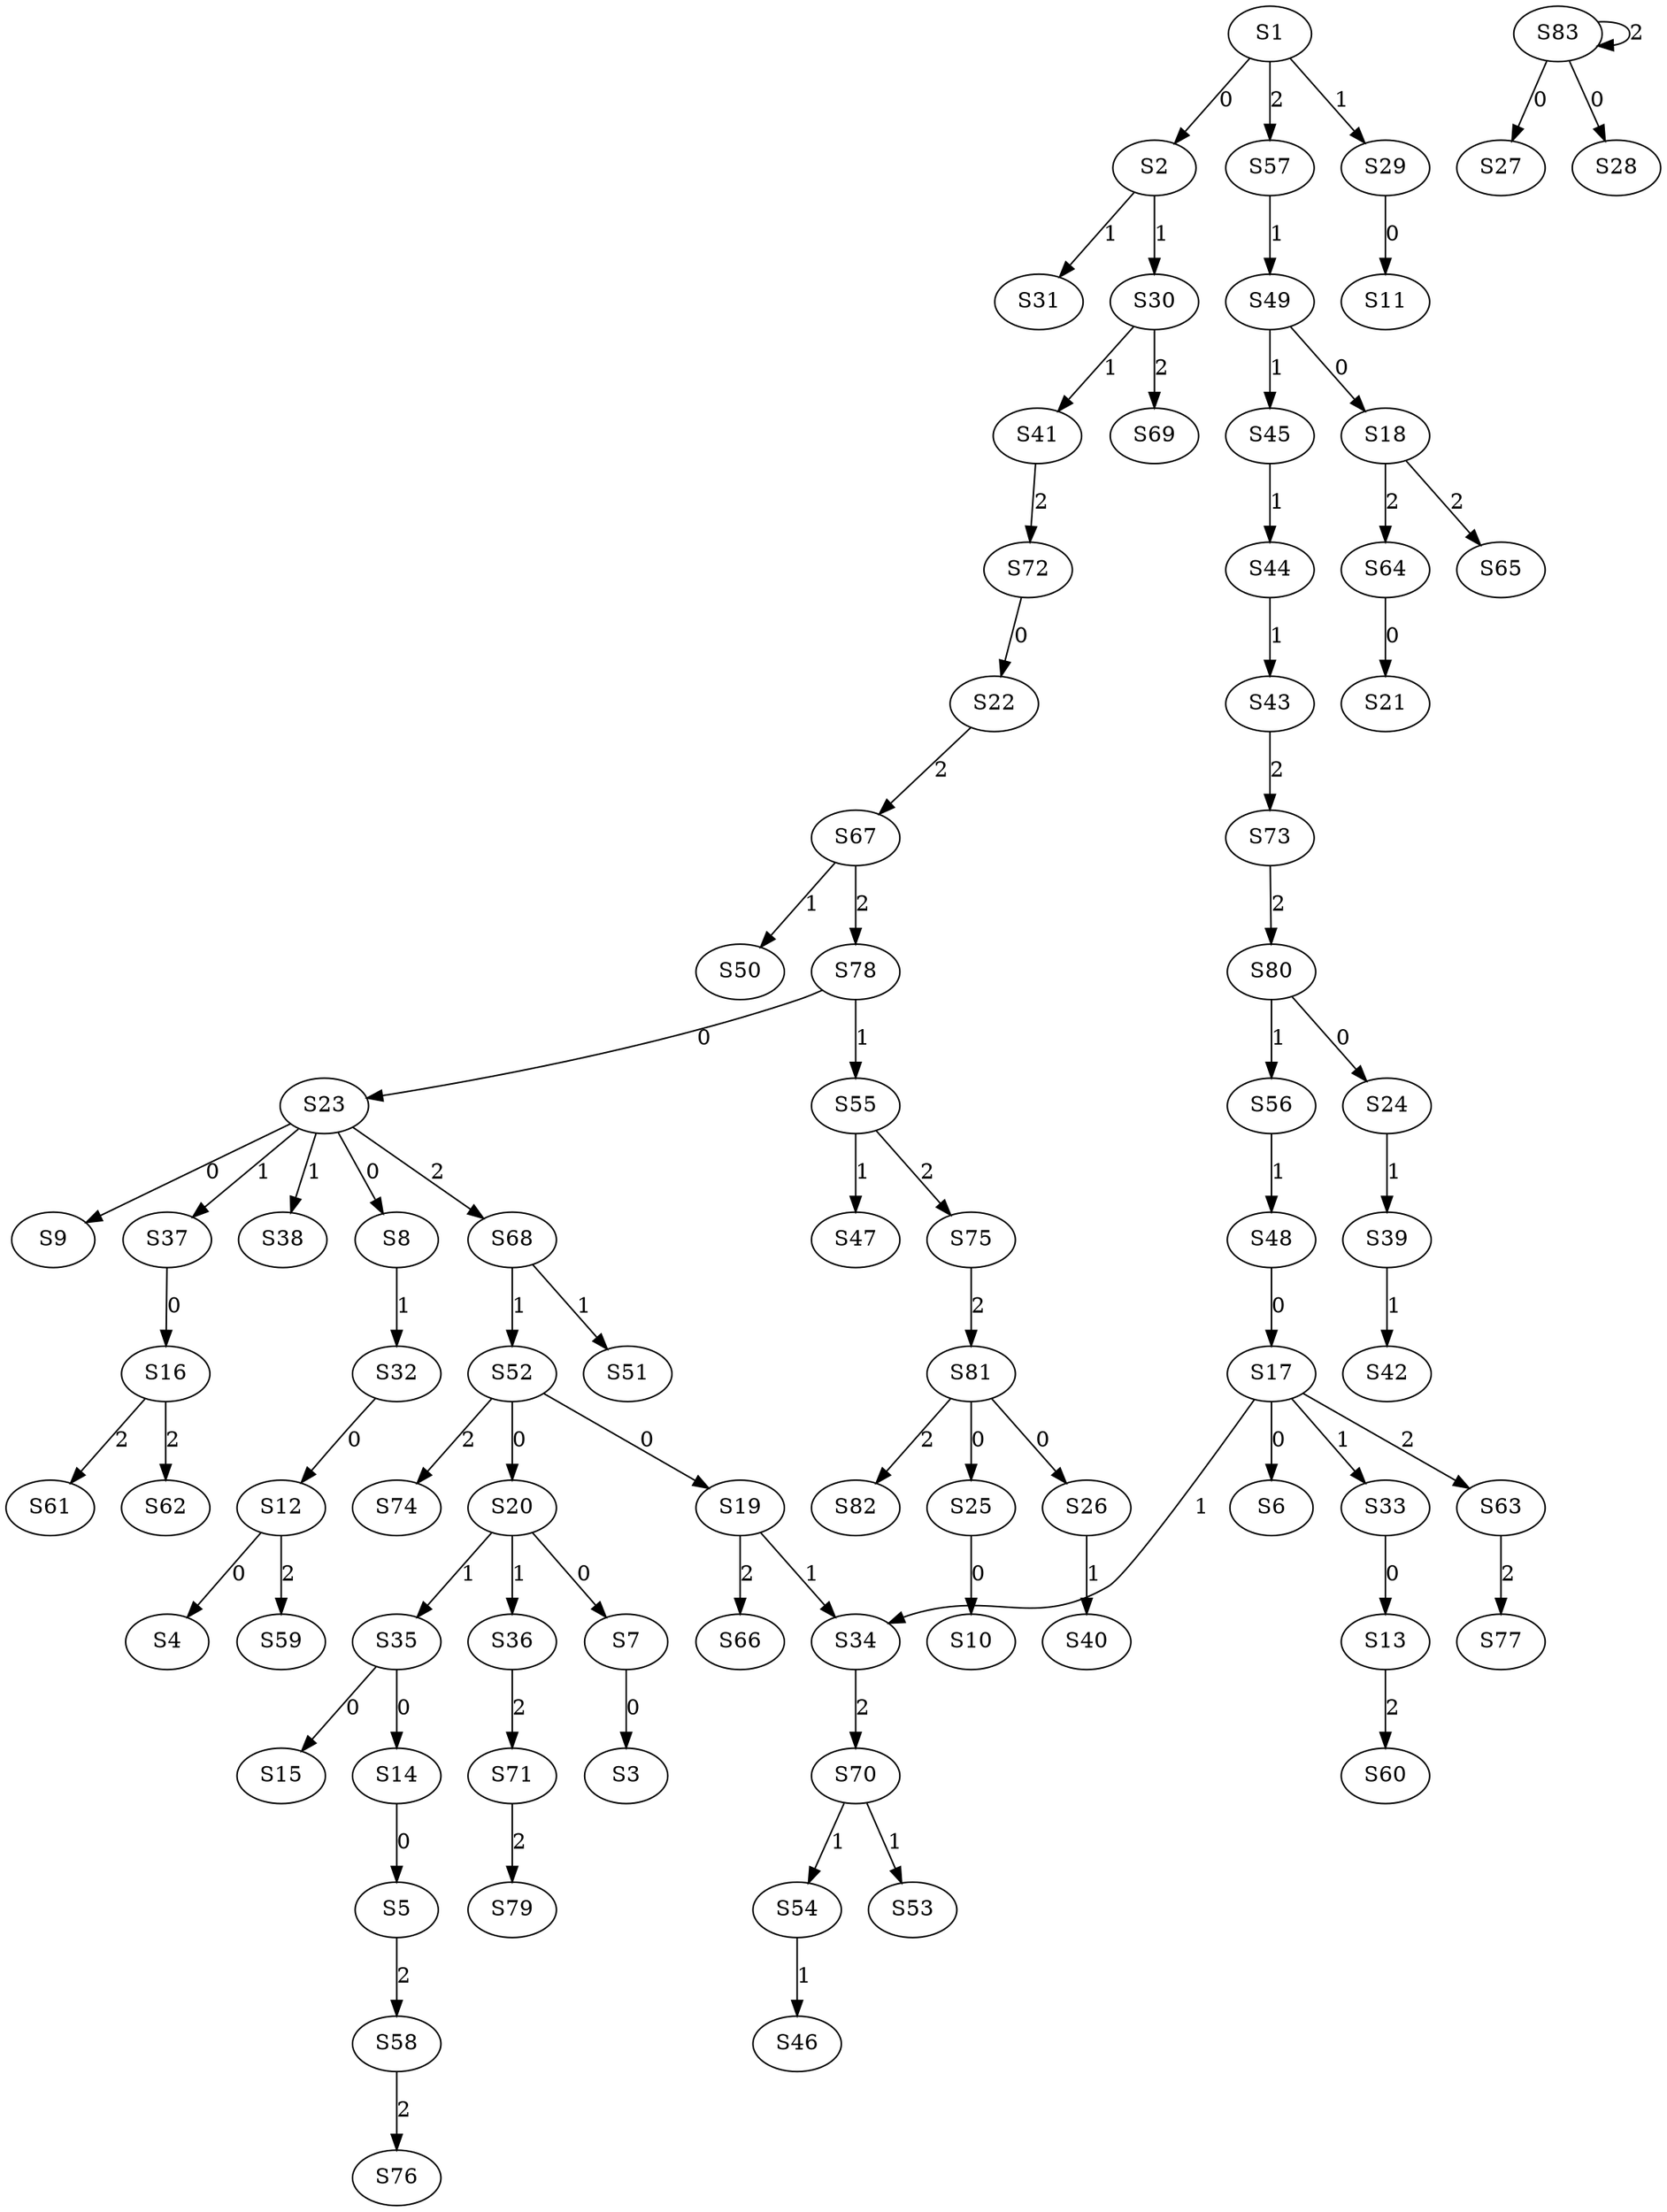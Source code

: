 strict digraph {
	S1 -> S2 [ label = 0 ];
	S7 -> S3 [ label = 0 ];
	S12 -> S4 [ label = 0 ];
	S14 -> S5 [ label = 0 ];
	S17 -> S6 [ label = 0 ];
	S20 -> S7 [ label = 0 ];
	S23 -> S8 [ label = 0 ];
	S23 -> S9 [ label = 0 ];
	S25 -> S10 [ label = 0 ];
	S29 -> S11 [ label = 0 ];
	S32 -> S12 [ label = 0 ];
	S33 -> S13 [ label = 0 ];
	S35 -> S14 [ label = 0 ];
	S35 -> S15 [ label = 0 ];
	S37 -> S16 [ label = 0 ];
	S48 -> S17 [ label = 0 ];
	S49 -> S18 [ label = 0 ];
	S52 -> S19 [ label = 0 ];
	S52 -> S20 [ label = 0 ];
	S64 -> S21 [ label = 0 ];
	S72 -> S22 [ label = 0 ];
	S78 -> S23 [ label = 0 ];
	S80 -> S24 [ label = 0 ];
	S81 -> S25 [ label = 0 ];
	S81 -> S26 [ label = 0 ];
	S83 -> S27 [ label = 0 ];
	S83 -> S28 [ label = 0 ];
	S1 -> S29 [ label = 1 ];
	S2 -> S30 [ label = 1 ];
	S2 -> S31 [ label = 1 ];
	S8 -> S32 [ label = 1 ];
	S17 -> S33 [ label = 1 ];
	S17 -> S34 [ label = 1 ];
	S20 -> S35 [ label = 1 ];
	S20 -> S36 [ label = 1 ];
	S23 -> S37 [ label = 1 ];
	S23 -> S38 [ label = 1 ];
	S24 -> S39 [ label = 1 ];
	S26 -> S40 [ label = 1 ];
	S30 -> S41 [ label = 1 ];
	S39 -> S42 [ label = 1 ];
	S44 -> S43 [ label = 1 ];
	S45 -> S44 [ label = 1 ];
	S49 -> S45 [ label = 1 ];
	S54 -> S46 [ label = 1 ];
	S55 -> S47 [ label = 1 ];
	S56 -> S48 [ label = 1 ];
	S57 -> S49 [ label = 1 ];
	S67 -> S50 [ label = 1 ];
	S68 -> S51 [ label = 1 ];
	S68 -> S52 [ label = 1 ];
	S70 -> S53 [ label = 1 ];
	S70 -> S54 [ label = 1 ];
	S78 -> S55 [ label = 1 ];
	S80 -> S56 [ label = 1 ];
	S1 -> S57 [ label = 2 ];
	S5 -> S58 [ label = 2 ];
	S12 -> S59 [ label = 2 ];
	S13 -> S60 [ label = 2 ];
	S16 -> S61 [ label = 2 ];
	S16 -> S62 [ label = 2 ];
	S17 -> S63 [ label = 2 ];
	S18 -> S64 [ label = 2 ];
	S18 -> S65 [ label = 2 ];
	S19 -> S66 [ label = 2 ];
	S22 -> S67 [ label = 2 ];
	S23 -> S68 [ label = 2 ];
	S30 -> S69 [ label = 2 ];
	S34 -> S70 [ label = 2 ];
	S36 -> S71 [ label = 2 ];
	S41 -> S72 [ label = 2 ];
	S43 -> S73 [ label = 2 ];
	S52 -> S74 [ label = 2 ];
	S55 -> S75 [ label = 2 ];
	S58 -> S76 [ label = 2 ];
	S63 -> S77 [ label = 2 ];
	S67 -> S78 [ label = 2 ];
	S71 -> S79 [ label = 2 ];
	S73 -> S80 [ label = 2 ];
	S75 -> S81 [ label = 2 ];
	S81 -> S82 [ label = 2 ];
	S83 -> S83 [ label = 2 ];
	S19 -> S34 [ label = 1 ];
}